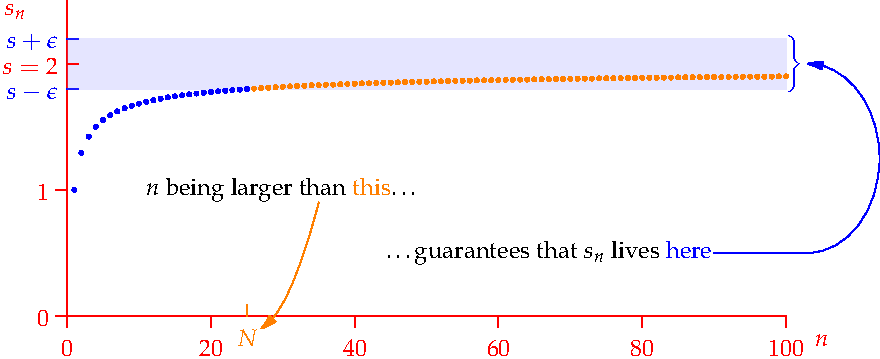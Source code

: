 settings.tex="pdflatex";

texpreamble("\usepackage{amsmath}
\usepackage{amsthm,amssymb}
\usepackage{mathpazo}
\usepackage[svgnames]{xcolor}
");
import graph;

size(440,180,IgnoreAspect);

dotfactor=5;

real f(real n){return 2-1/(sqrt(n));}

int Max=100;

real ep=0.2;
int N(real x){return ceil(1/(x^2));}
ytick("$s+\epsilon$",2+ep,blue);
ytick("$s-\epsilon$",2-ep,blue);
path p=(0,2+ep)--(Max,2+ep)--(Max,2-ep)--(0,2-ep)--cycle;
fill(p,lightblue+opacity(0.2));
xtick("$N$",N(ep),orange);
for(int j=1; j<=N(ep); ++j){
	dot((j,f(j)),blue);
	}
for(int j=N(ep)+1; j<=Max; ++j){
	dot((j,f(j)),orange);
	}

xaxis(0,100,red,RightTicks(new real[]{0,20,40,60,80,100}));
yaxis("$s_n$",0,2.5,red,LeftTicks(new real[]{0,1}));
ytick(Label("$s=2$",align=W),2,red);
labelx("$n$",105,S,red);

label("\ldots guarantees that $s_n$ lives \textcolor{blue}{here}",(67,0.5));
label("$n$ being larger than \textcolor{orange}{this}\ldots",(30,1));

path ar=shift(103,1.25)*xscale(20)*yscale(1.5)*arc((0,0),0.5,-90,90);

label("$\left.\rule{0pt}{15pt}\right\}$",(101,2),blue);
draw((90,0.5){E}--(100,0.5){E}--ar,blue,Arrow);

draw((35,0.9)..(30,0.1)..(N(ep)+2,-0.1),orange,Arrow);
